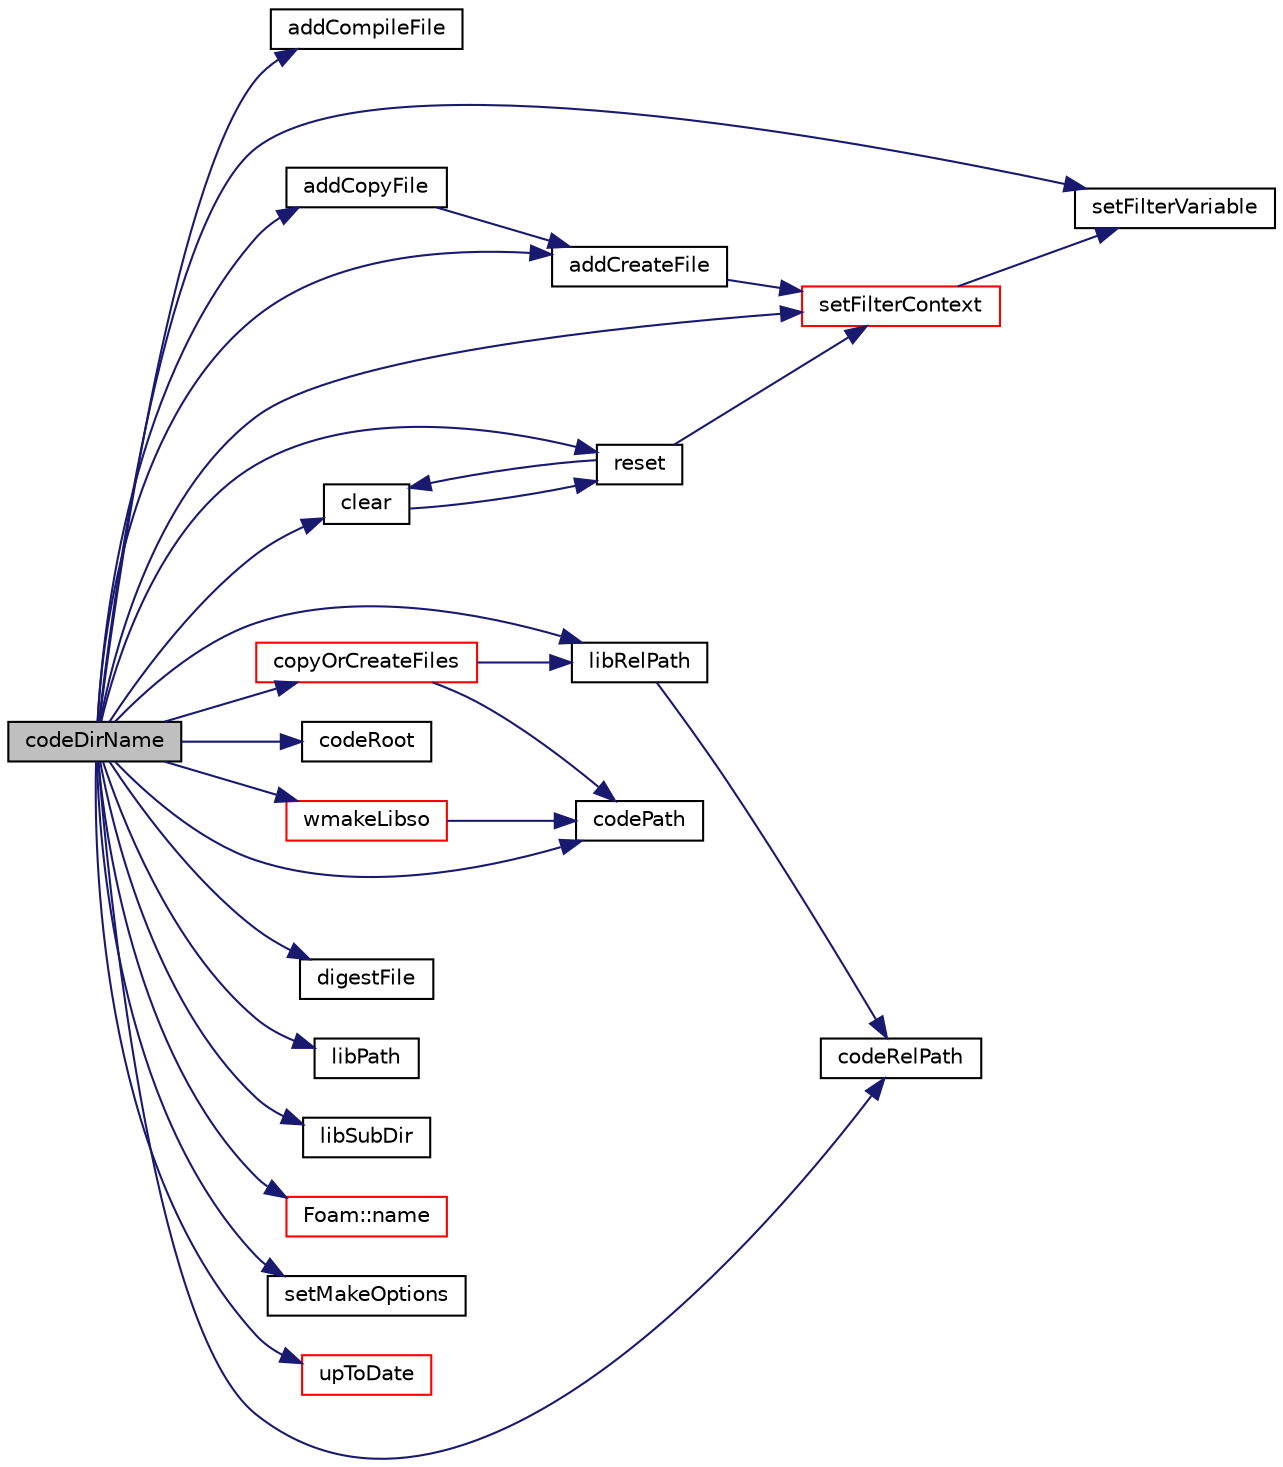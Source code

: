 digraph "codeDirName"
{
  bgcolor="transparent";
  edge [fontname="Helvetica",fontsize="10",labelfontname="Helvetica",labelfontsize="10"];
  node [fontname="Helvetica",fontsize="10",shape=record];
  rankdir="LR";
  Node1 [label="codeDirName",height=0.2,width=0.4,color="black", fillcolor="grey75", style="filled", fontcolor="black"];
  Node1 -> Node2 [color="midnightblue",fontsize="10",style="solid",fontname="Helvetica"];
  Node2 [label="addCompileFile",height=0.2,width=0.4,color="black",URL="$a00603.html#ab932e125a2e17fa04beab188c1781840",tooltip="Add a file template name, which will be found and filtered. "];
  Node1 -> Node3 [color="midnightblue",fontsize="10",style="solid",fontname="Helvetica"];
  Node3 [label="addCopyFile",height=0.2,width=0.4,color="black",URL="$a00603.html#a3e6d06804baa008db6c1acb729a67335",tooltip="Add a file template name, which will be found and filtered. "];
  Node3 -> Node4 [color="midnightblue",fontsize="10",style="solid",fontname="Helvetica"];
  Node4 [label="addCreateFile",height=0.2,width=0.4,color="black",URL="$a00603.html#a6d270b8740a9f41b1b6dfb91cdc6c4bd",tooltip="Add a file to create with its contents. Will not be filtered. "];
  Node4 -> Node5 [color="midnightblue",fontsize="10",style="solid",fontname="Helvetica"];
  Node5 [label="setFilterContext",height=0.2,width=0.4,color="red",URL="$a00603.html#a9fb6decafaa7baafa002326b82315d7c",tooltip="Define filter variables for code, codeInclude, SHA1sum. "];
  Node5 -> Node6 [color="midnightblue",fontsize="10",style="solid",fontname="Helvetica"];
  Node6 [label="setFilterVariable",height=0.2,width=0.4,color="black",URL="$a00603.html#a80f44414f16a1884b0be910ab4b85e1c",tooltip="Define a filter variable. "];
  Node1 -> Node4 [color="midnightblue",fontsize="10",style="solid",fontname="Helvetica"];
  Node1 -> Node7 [color="midnightblue",fontsize="10",style="solid",fontname="Helvetica"];
  Node7 [label="clear",height=0.2,width=0.4,color="black",URL="$a00603.html#ac8bb3912a3ce86b15842e79d0b421204",tooltip="Clear files and variables. "];
  Node7 -> Node8 [color="midnightblue",fontsize="10",style="solid",fontname="Helvetica"];
  Node8 [label="reset",height=0.2,width=0.4,color="black",URL="$a00603.html#a5fe40a6007c13edae2b46c47d7a0c3c7",tooltip="Clear files and reset variables to specified context. "];
  Node8 -> Node7 [color="midnightblue",fontsize="10",style="solid",fontname="Helvetica"];
  Node8 -> Node5 [color="midnightblue",fontsize="10",style="solid",fontname="Helvetica"];
  Node1 -> Node9 [color="midnightblue",fontsize="10",style="solid",fontname="Helvetica"];
  Node9 [label="codePath",height=0.2,width=0.4,color="black",URL="$a00603.html#a25ae9712b1da15313d4ae607eab06815",tooltip="Path for specified code name. "];
  Node1 -> Node10 [color="midnightblue",fontsize="10",style="solid",fontname="Helvetica"];
  Node10 [label="codeRelPath",height=0.2,width=0.4,color="black",URL="$a00603.html#a5ba530ef9b89ac1eec7ebe39adcc74e9",tooltip="Path for specified code name relative to $FOAM_CASE. "];
  Node1 -> Node11 [color="midnightblue",fontsize="10",style="solid",fontname="Helvetica"];
  Node11 [label="codeRoot",height=0.2,width=0.4,color="black",URL="$a00603.html#a85b3a2a020516f17e46b0d9e542f8cfc",tooltip="Root for dynamic code compilation. "];
  Node1 -> Node12 [color="midnightblue",fontsize="10",style="solid",fontname="Helvetica"];
  Node12 [label="copyOrCreateFiles",height=0.2,width=0.4,color="red",URL="$a00603.html#aafdce80d9c7bfe4288158f3804c5cd53",tooltip="Copy/create files prior to compilation. "];
  Node12 -> Node13 [color="midnightblue",fontsize="10",style="solid",fontname="Helvetica"];
  Node13 [label="libRelPath",height=0.2,width=0.4,color="black",URL="$a00603.html#a14975c944efff9d4e0a700feb79a0a8c",tooltip="Library path for specified code name relative to $FOAM_CASE. "];
  Node13 -> Node10 [color="midnightblue",fontsize="10",style="solid",fontname="Helvetica"];
  Node12 -> Node9 [color="midnightblue",fontsize="10",style="solid",fontname="Helvetica"];
  Node1 -> Node14 [color="midnightblue",fontsize="10",style="solid",fontname="Helvetica"];
  Node14 [label="digestFile",height=0.2,width=0.4,color="black",URL="$a00603.html#ae181a7b02350955780f81b3e0bff6fbf",tooltip="Path for SHA1Digest. "];
  Node1 -> Node15 [color="midnightblue",fontsize="10",style="solid",fontname="Helvetica"];
  Node15 [label="libPath",height=0.2,width=0.4,color="black",URL="$a00603.html#adde55d720353f02cbbd7ad6dfe8c0d2f",tooltip="Library path for specified code name. "];
  Node1 -> Node13 [color="midnightblue",fontsize="10",style="solid",fontname="Helvetica"];
  Node1 -> Node16 [color="midnightblue",fontsize="10",style="solid",fontname="Helvetica"];
  Node16 [label="libSubDir",height=0.2,width=0.4,color="black",URL="$a00603.html#a9b72f037d73021259aa07950a62ac409",tooltip="Subdirectory name for loading libraries. "];
  Node1 -> Node17 [color="midnightblue",fontsize="10",style="solid",fontname="Helvetica"];
  Node17 [label="Foam::name",height=0.2,width=0.4,color="red",URL="$a10909.html#adcb0df2bd4953cb6bb390272d8263c3a",tooltip="Return a string representation of a complex. "];
  Node1 -> Node8 [color="midnightblue",fontsize="10",style="solid",fontname="Helvetica"];
  Node1 -> Node5 [color="midnightblue",fontsize="10",style="solid",fontname="Helvetica"];
  Node1 -> Node6 [color="midnightblue",fontsize="10",style="solid",fontname="Helvetica"];
  Node1 -> Node18 [color="midnightblue",fontsize="10",style="solid",fontname="Helvetica"];
  Node18 [label="setMakeOptions",height=0.2,width=0.4,color="black",URL="$a00603.html#af9654a82113736449bf71b216516e550",tooltip="Define contents for Make/options. "];
  Node1 -> Node19 [color="midnightblue",fontsize="10",style="solid",fontname="Helvetica"];
  Node19 [label="upToDate",height=0.2,width=0.4,color="red",URL="$a00603.html#adf6a52d15d4c2716608c8b9367c921bc",tooltip="Verify if the copied code is up-to-date, based on Make/SHA1Digest. "];
  Node1 -> Node20 [color="midnightblue",fontsize="10",style="solid",fontname="Helvetica"];
  Node20 [label="wmakeLibso",height=0.2,width=0.4,color="red",URL="$a00603.html#a0ca3a27a83c9af8d418a850d2154afba",tooltip="Compile a libso. "];
  Node20 -> Node9 [color="midnightblue",fontsize="10",style="solid",fontname="Helvetica"];
}
